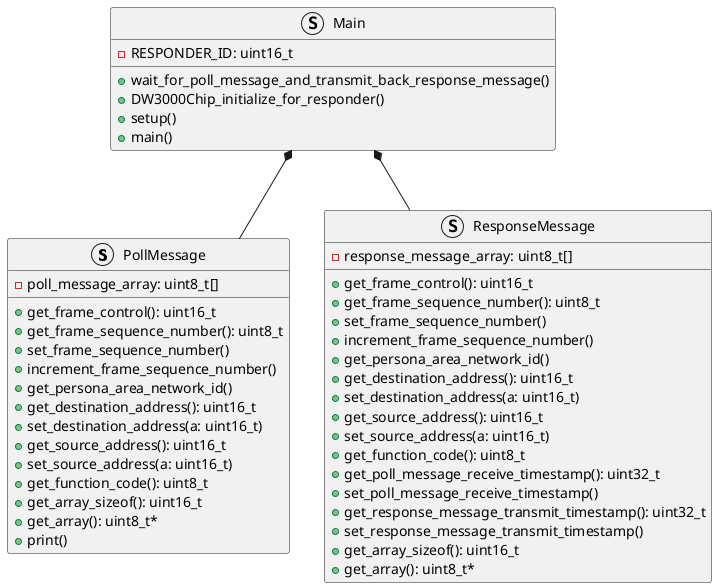 @startuml
struct PollMessage {
    - poll_message_array: uint8_t[]

    + get_frame_control(): uint16_t
    + get_frame_sequence_number(): uint8_t
    + set_frame_sequence_number()
    + increment_frame_sequence_number()
    + get_persona_area_network_id()
    + get_destination_address(): uint16_t
    + set_destination_address(a: uint16_t)
    + get_source_address(): uint16_t
    + set_source_address(a: uint16_t)
    + get_function_code(): uint8_t
    + get_array_sizeof(): uint16_t
    + get_array(): uint8_t*
    + print()
}

struct ResponseMessage {
    - response_message_array: uint8_t[]

    + get_frame_control(): uint16_t
    + get_frame_sequence_number(): uint8_t
    + set_frame_sequence_number()
    + increment_frame_sequence_number()
    + get_persona_area_network_id()
    + get_destination_address(): uint16_t
    + set_destination_address(a: uint16_t)
    + get_source_address(): uint16_t
    + set_source_address(a: uint16_t)
    + get_function_code(): uint8_t
    + get_poll_message_receive_timestamp(): uint32_t
    + set_poll_message_receive_timestamp()
    + get_response_message_transmit_timestamp(): uint32_t
    + set_response_message_transmit_timestamp()
    + get_array_sizeof(): uint16_t
    + get_array(): uint8_t*
}

struct Main {
    - RESPONDER_ID: uint16_t

    + wait_for_poll_message_and_transmit_back_response_message()
    + DW3000Chip_initialize_for_responder()
    + setup()
    + main()
}

Main *-- PollMessage
Main *-- ResponseMessage

@enduml